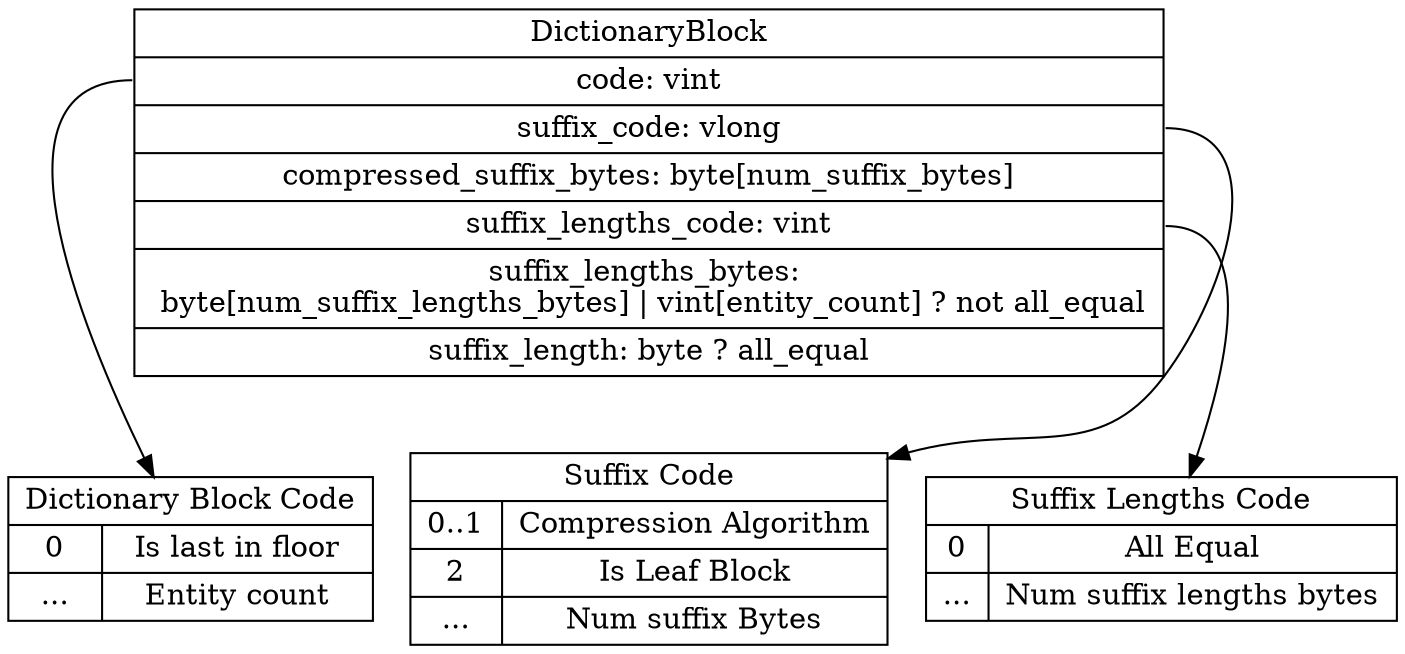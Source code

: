 digraph G {
  dictionary_block [
    label = "{
      DictionaryBlock
      | <f0> code: vint
      | <f1> suffix_code: vlong
      | compressed_suffix_bytes: byte[num_suffix_bytes]
      | <f2> suffix_lengths_code: vint
      | suffix_lengths_bytes: \n byte[num_suffix_lengths_bytes] \| vint[entity_count] ? not all_equal
      | suffix_length: byte ? all_equal
    }"
    shape = "record"
  ]

  dictionary_block_code_1 [
    label = "{ Dictionary Block Code | {{0 |...} | {Is last in floor | Entity count}}}"
    shape = "record"
  ]

  dictionary_block_code_2 [
    label = "{ Suffix Code | {{0..1 | 2 | ...} | { Compression Algorithm | Is Leaf Block | Num suffix Bytes }}}"
    shape = "record"
  ]

  dictionary_block_code_3 [
    label = "{ Suffix Lengths Code | {{0 | ...} | { All Equal | Num suffix lengths bytes }}}"
    shape = "record"
  ]

  dictionary_block:f0 -> dictionary_block_code_1
  dictionary_block:f1 -> dictionary_block_code_2
  dictionary_block:f2 -> dictionary_block_code_3
}